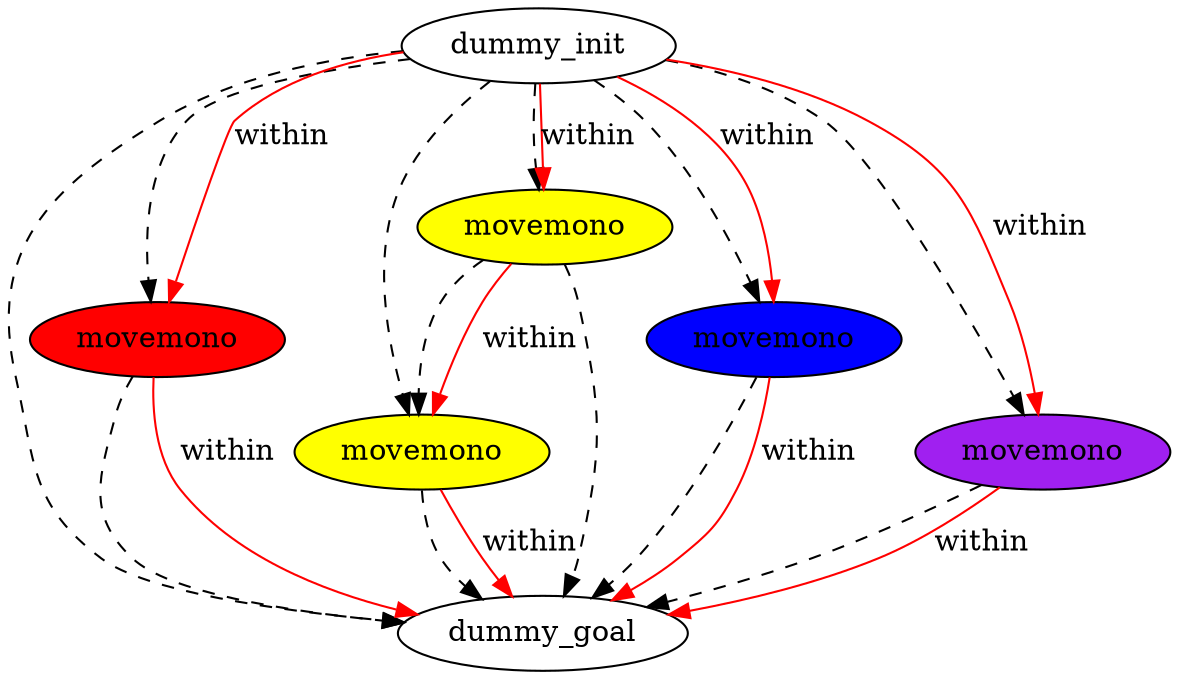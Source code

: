 digraph {
	"d30a8e78-a636-6100-9310-ff3b1cb37f3e" [label=dummy_init fillcolor=white style=filled]
	"0aaa3b41-6475-d814-f81b-e7e12fc9cc19" [label=dummy_goal fillcolor=white style=filled]
	"305bad26-9de9-b518-6c5c-113810b4caaf" [label=movemono fillcolor=red style=filled]
	"e58e1370-2078-6fea-5793-a319b0a6b1c9" [label=movemono fillcolor=yellow style=filled]
	"20d705c7-e9e2-6867-268a-4d9bc771f56c" [label=movemono fillcolor=yellow style=filled]
	"ec361fe5-e622-24be-a7f9-ead24fc1c667" [label=movemono fillcolor=blue style=filled]
	"ff115e61-0427-3ece-d121-3c1bd8fc0b1e" [label=movemono fillcolor=purple style=filled]
	"d30a8e78-a636-6100-9310-ff3b1cb37f3e" -> "305bad26-9de9-b518-6c5c-113810b4caaf" [color=black style=dashed]
	"20d705c7-e9e2-6867-268a-4d9bc771f56c" -> "0aaa3b41-6475-d814-f81b-e7e12fc9cc19" [color=black style=dashed]
	"d30a8e78-a636-6100-9310-ff3b1cb37f3e" -> "ec361fe5-e622-24be-a7f9-ead24fc1c667" [color=black style=dashed]
	"d30a8e78-a636-6100-9310-ff3b1cb37f3e" -> "ff115e61-0427-3ece-d121-3c1bd8fc0b1e" [color=black style=dashed]
	"d30a8e78-a636-6100-9310-ff3b1cb37f3e" -> "e58e1370-2078-6fea-5793-a319b0a6b1c9" [color=black style=dashed]
	"20d705c7-e9e2-6867-268a-4d9bc771f56c" -> "e58e1370-2078-6fea-5793-a319b0a6b1c9" [color=black style=dashed]
	"d30a8e78-a636-6100-9310-ff3b1cb37f3e" -> "20d705c7-e9e2-6867-268a-4d9bc771f56c" [color=black style=dashed]
	"305bad26-9de9-b518-6c5c-113810b4caaf" -> "0aaa3b41-6475-d814-f81b-e7e12fc9cc19" [color=black style=dashed]
	"d30a8e78-a636-6100-9310-ff3b1cb37f3e" -> "0aaa3b41-6475-d814-f81b-e7e12fc9cc19" [color=black style=dashed]
	"ec361fe5-e622-24be-a7f9-ead24fc1c667" -> "0aaa3b41-6475-d814-f81b-e7e12fc9cc19" [color=black style=dashed]
	"ff115e61-0427-3ece-d121-3c1bd8fc0b1e" -> "0aaa3b41-6475-d814-f81b-e7e12fc9cc19" [color=black style=dashed]
	"e58e1370-2078-6fea-5793-a319b0a6b1c9" -> "0aaa3b41-6475-d814-f81b-e7e12fc9cc19" [color=black style=dashed]
	"d30a8e78-a636-6100-9310-ff3b1cb37f3e" -> "ff115e61-0427-3ece-d121-3c1bd8fc0b1e" [label=within color=red]
	"e58e1370-2078-6fea-5793-a319b0a6b1c9" -> "0aaa3b41-6475-d814-f81b-e7e12fc9cc19" [label=within color=red]
	"20d705c7-e9e2-6867-268a-4d9bc771f56c" -> "e58e1370-2078-6fea-5793-a319b0a6b1c9" [label=within color=red]
	"d30a8e78-a636-6100-9310-ff3b1cb37f3e" -> "20d705c7-e9e2-6867-268a-4d9bc771f56c" [label=within color=red]
	"305bad26-9de9-b518-6c5c-113810b4caaf" -> "0aaa3b41-6475-d814-f81b-e7e12fc9cc19" [label=within color=red]
	"ff115e61-0427-3ece-d121-3c1bd8fc0b1e" -> "0aaa3b41-6475-d814-f81b-e7e12fc9cc19" [label=within color=red]
	"d30a8e78-a636-6100-9310-ff3b1cb37f3e" -> "305bad26-9de9-b518-6c5c-113810b4caaf" [label=within color=red]
	"ec361fe5-e622-24be-a7f9-ead24fc1c667" -> "0aaa3b41-6475-d814-f81b-e7e12fc9cc19" [label=within color=red]
	"d30a8e78-a636-6100-9310-ff3b1cb37f3e" -> "ec361fe5-e622-24be-a7f9-ead24fc1c667" [label=within color=red]
}
